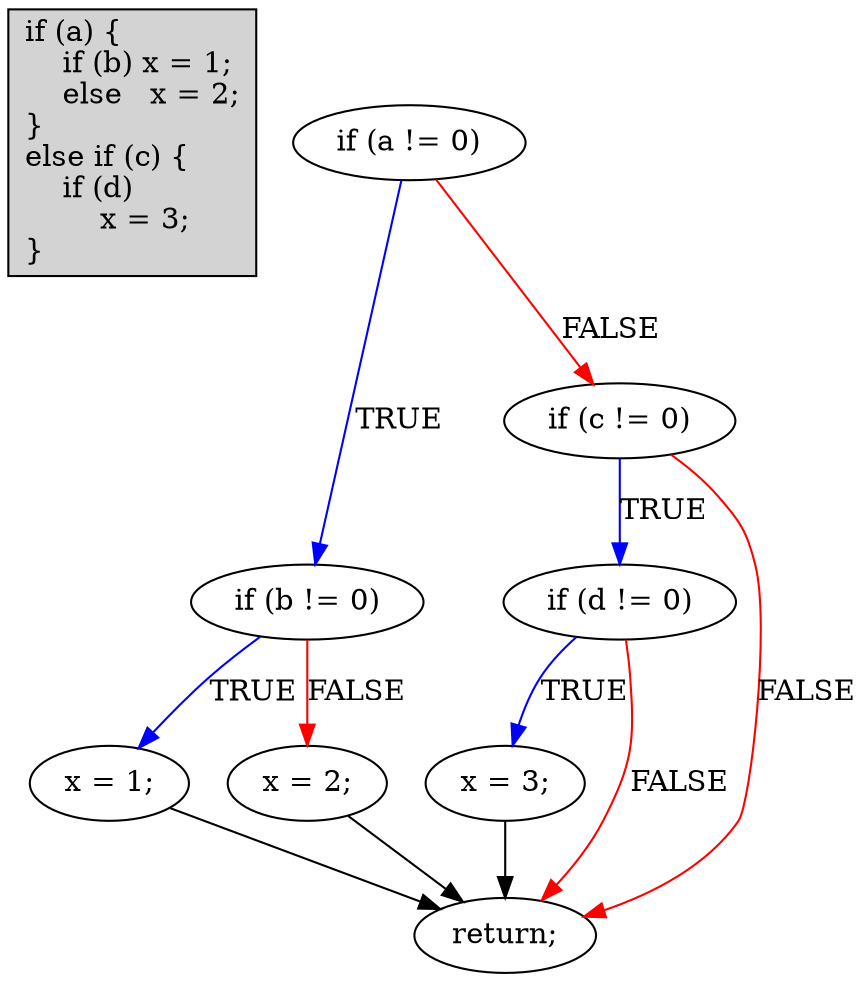 digraph { // mcdc007a
    code [
        shape = record,
        style = filled,
        label = "\
if (a) \{\l\
\ \ \ \ if (b) x = 1;\l\
\ \ \ \ else\ \ \ x = 2;\l\
\}\l\
else if (c) \{\l\
\ \ \ \ if (d)\l\
\ \ \ \ \ \ \ \ x = 3;\l\
\}\l\
"
    ]

    A2 [label="if (a != 0)"];
    A3 [label="if (b != 0)"];
    A4 [label="x = 1;"];
    A5 [label="x = 2;"];
    A6 [label="if (c != 0)"];
    A7 [label="if (d != 0)"];
    A8 [label="x = 3;"];
    A9 [label="return;"];
    A2 -> A3 [label="TRUE", color="blue"];
    A2 -> A6 [label="FALSE", color="red"];
    A3 -> A4 [label="TRUE", color="blue"];
    A3 -> A5 [label="FALSE", color="red"];
    A4 -> A9 [label="", color="black"];
    A5 -> A9 [label="", color="black"];
    A6 -> A7 [label="TRUE", color="blue"];
    A6 -> A9 [label="FALSE", color="red"];
    A7 -> A8 [label="TRUE", color="blue"];
    A7 -> A9 [label="FALSE", color="red"];
    A8 -> A9 [label="", color="black"];
}
